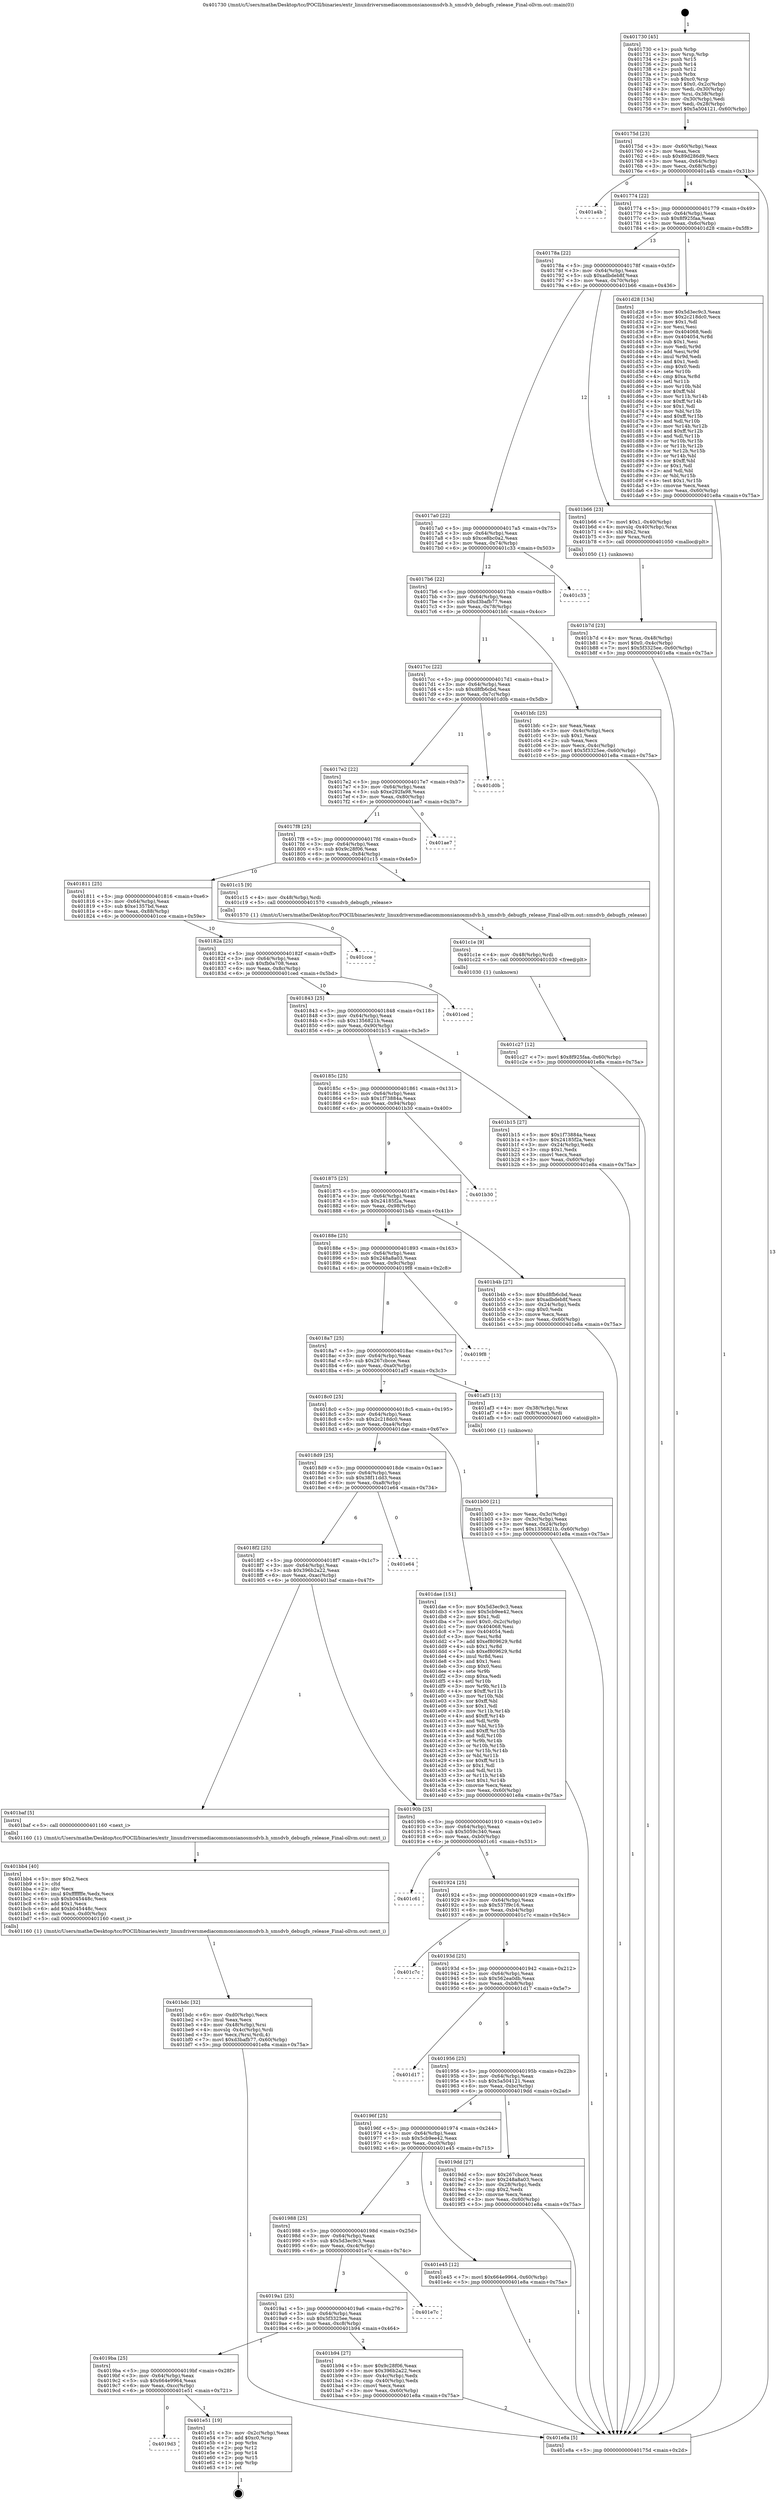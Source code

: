 digraph "0x401730" {
  label = "0x401730 (/mnt/c/Users/mathe/Desktop/tcc/POCII/binaries/extr_linuxdriversmediacommonsianosmsdvb.h_smsdvb_debugfs_release_Final-ollvm.out::main(0))"
  labelloc = "t"
  node[shape=record]

  Entry [label="",width=0.3,height=0.3,shape=circle,fillcolor=black,style=filled]
  "0x40175d" [label="{
     0x40175d [23]\l
     | [instrs]\l
     &nbsp;&nbsp;0x40175d \<+3\>: mov -0x60(%rbp),%eax\l
     &nbsp;&nbsp;0x401760 \<+2\>: mov %eax,%ecx\l
     &nbsp;&nbsp;0x401762 \<+6\>: sub $0x89d286d9,%ecx\l
     &nbsp;&nbsp;0x401768 \<+3\>: mov %eax,-0x64(%rbp)\l
     &nbsp;&nbsp;0x40176b \<+3\>: mov %ecx,-0x68(%rbp)\l
     &nbsp;&nbsp;0x40176e \<+6\>: je 0000000000401a4b \<main+0x31b\>\l
  }"]
  "0x401a4b" [label="{
     0x401a4b\l
  }", style=dashed]
  "0x401774" [label="{
     0x401774 [22]\l
     | [instrs]\l
     &nbsp;&nbsp;0x401774 \<+5\>: jmp 0000000000401779 \<main+0x49\>\l
     &nbsp;&nbsp;0x401779 \<+3\>: mov -0x64(%rbp),%eax\l
     &nbsp;&nbsp;0x40177c \<+5\>: sub $0x8f925faa,%eax\l
     &nbsp;&nbsp;0x401781 \<+3\>: mov %eax,-0x6c(%rbp)\l
     &nbsp;&nbsp;0x401784 \<+6\>: je 0000000000401d28 \<main+0x5f8\>\l
  }"]
  Exit [label="",width=0.3,height=0.3,shape=circle,fillcolor=black,style=filled,peripheries=2]
  "0x401d28" [label="{
     0x401d28 [134]\l
     | [instrs]\l
     &nbsp;&nbsp;0x401d28 \<+5\>: mov $0x5d3ec9c3,%eax\l
     &nbsp;&nbsp;0x401d2d \<+5\>: mov $0x2c218dc0,%ecx\l
     &nbsp;&nbsp;0x401d32 \<+2\>: mov $0x1,%dl\l
     &nbsp;&nbsp;0x401d34 \<+2\>: xor %esi,%esi\l
     &nbsp;&nbsp;0x401d36 \<+7\>: mov 0x404068,%edi\l
     &nbsp;&nbsp;0x401d3d \<+8\>: mov 0x404054,%r8d\l
     &nbsp;&nbsp;0x401d45 \<+3\>: sub $0x1,%esi\l
     &nbsp;&nbsp;0x401d48 \<+3\>: mov %edi,%r9d\l
     &nbsp;&nbsp;0x401d4b \<+3\>: add %esi,%r9d\l
     &nbsp;&nbsp;0x401d4e \<+4\>: imul %r9d,%edi\l
     &nbsp;&nbsp;0x401d52 \<+3\>: and $0x1,%edi\l
     &nbsp;&nbsp;0x401d55 \<+3\>: cmp $0x0,%edi\l
     &nbsp;&nbsp;0x401d58 \<+4\>: sete %r10b\l
     &nbsp;&nbsp;0x401d5c \<+4\>: cmp $0xa,%r8d\l
     &nbsp;&nbsp;0x401d60 \<+4\>: setl %r11b\l
     &nbsp;&nbsp;0x401d64 \<+3\>: mov %r10b,%bl\l
     &nbsp;&nbsp;0x401d67 \<+3\>: xor $0xff,%bl\l
     &nbsp;&nbsp;0x401d6a \<+3\>: mov %r11b,%r14b\l
     &nbsp;&nbsp;0x401d6d \<+4\>: xor $0xff,%r14b\l
     &nbsp;&nbsp;0x401d71 \<+3\>: xor $0x1,%dl\l
     &nbsp;&nbsp;0x401d74 \<+3\>: mov %bl,%r15b\l
     &nbsp;&nbsp;0x401d77 \<+4\>: and $0xff,%r15b\l
     &nbsp;&nbsp;0x401d7b \<+3\>: and %dl,%r10b\l
     &nbsp;&nbsp;0x401d7e \<+3\>: mov %r14b,%r12b\l
     &nbsp;&nbsp;0x401d81 \<+4\>: and $0xff,%r12b\l
     &nbsp;&nbsp;0x401d85 \<+3\>: and %dl,%r11b\l
     &nbsp;&nbsp;0x401d88 \<+3\>: or %r10b,%r15b\l
     &nbsp;&nbsp;0x401d8b \<+3\>: or %r11b,%r12b\l
     &nbsp;&nbsp;0x401d8e \<+3\>: xor %r12b,%r15b\l
     &nbsp;&nbsp;0x401d91 \<+3\>: or %r14b,%bl\l
     &nbsp;&nbsp;0x401d94 \<+3\>: xor $0xff,%bl\l
     &nbsp;&nbsp;0x401d97 \<+3\>: or $0x1,%dl\l
     &nbsp;&nbsp;0x401d9a \<+2\>: and %dl,%bl\l
     &nbsp;&nbsp;0x401d9c \<+3\>: or %bl,%r15b\l
     &nbsp;&nbsp;0x401d9f \<+4\>: test $0x1,%r15b\l
     &nbsp;&nbsp;0x401da3 \<+3\>: cmovne %ecx,%eax\l
     &nbsp;&nbsp;0x401da6 \<+3\>: mov %eax,-0x60(%rbp)\l
     &nbsp;&nbsp;0x401da9 \<+5\>: jmp 0000000000401e8a \<main+0x75a\>\l
  }"]
  "0x40178a" [label="{
     0x40178a [22]\l
     | [instrs]\l
     &nbsp;&nbsp;0x40178a \<+5\>: jmp 000000000040178f \<main+0x5f\>\l
     &nbsp;&nbsp;0x40178f \<+3\>: mov -0x64(%rbp),%eax\l
     &nbsp;&nbsp;0x401792 \<+5\>: sub $0xadbdeb8f,%eax\l
     &nbsp;&nbsp;0x401797 \<+3\>: mov %eax,-0x70(%rbp)\l
     &nbsp;&nbsp;0x40179a \<+6\>: je 0000000000401b66 \<main+0x436\>\l
  }"]
  "0x4019d3" [label="{
     0x4019d3\l
  }", style=dashed]
  "0x401b66" [label="{
     0x401b66 [23]\l
     | [instrs]\l
     &nbsp;&nbsp;0x401b66 \<+7\>: movl $0x1,-0x40(%rbp)\l
     &nbsp;&nbsp;0x401b6d \<+4\>: movslq -0x40(%rbp),%rax\l
     &nbsp;&nbsp;0x401b71 \<+4\>: shl $0x2,%rax\l
     &nbsp;&nbsp;0x401b75 \<+3\>: mov %rax,%rdi\l
     &nbsp;&nbsp;0x401b78 \<+5\>: call 0000000000401050 \<malloc@plt\>\l
     | [calls]\l
     &nbsp;&nbsp;0x401050 \{1\} (unknown)\l
  }"]
  "0x4017a0" [label="{
     0x4017a0 [22]\l
     | [instrs]\l
     &nbsp;&nbsp;0x4017a0 \<+5\>: jmp 00000000004017a5 \<main+0x75\>\l
     &nbsp;&nbsp;0x4017a5 \<+3\>: mov -0x64(%rbp),%eax\l
     &nbsp;&nbsp;0x4017a8 \<+5\>: sub $0xce8bc0a2,%eax\l
     &nbsp;&nbsp;0x4017ad \<+3\>: mov %eax,-0x74(%rbp)\l
     &nbsp;&nbsp;0x4017b0 \<+6\>: je 0000000000401c33 \<main+0x503\>\l
  }"]
  "0x401e51" [label="{
     0x401e51 [19]\l
     | [instrs]\l
     &nbsp;&nbsp;0x401e51 \<+3\>: mov -0x2c(%rbp),%eax\l
     &nbsp;&nbsp;0x401e54 \<+7\>: add $0xc0,%rsp\l
     &nbsp;&nbsp;0x401e5b \<+1\>: pop %rbx\l
     &nbsp;&nbsp;0x401e5c \<+2\>: pop %r12\l
     &nbsp;&nbsp;0x401e5e \<+2\>: pop %r14\l
     &nbsp;&nbsp;0x401e60 \<+2\>: pop %r15\l
     &nbsp;&nbsp;0x401e62 \<+1\>: pop %rbp\l
     &nbsp;&nbsp;0x401e63 \<+1\>: ret\l
  }"]
  "0x401c33" [label="{
     0x401c33\l
  }", style=dashed]
  "0x4017b6" [label="{
     0x4017b6 [22]\l
     | [instrs]\l
     &nbsp;&nbsp;0x4017b6 \<+5\>: jmp 00000000004017bb \<main+0x8b\>\l
     &nbsp;&nbsp;0x4017bb \<+3\>: mov -0x64(%rbp),%eax\l
     &nbsp;&nbsp;0x4017be \<+5\>: sub $0xd3bafb77,%eax\l
     &nbsp;&nbsp;0x4017c3 \<+3\>: mov %eax,-0x78(%rbp)\l
     &nbsp;&nbsp;0x4017c6 \<+6\>: je 0000000000401bfc \<main+0x4cc\>\l
  }"]
  "0x401c27" [label="{
     0x401c27 [12]\l
     | [instrs]\l
     &nbsp;&nbsp;0x401c27 \<+7\>: movl $0x8f925faa,-0x60(%rbp)\l
     &nbsp;&nbsp;0x401c2e \<+5\>: jmp 0000000000401e8a \<main+0x75a\>\l
  }"]
  "0x401bfc" [label="{
     0x401bfc [25]\l
     | [instrs]\l
     &nbsp;&nbsp;0x401bfc \<+2\>: xor %eax,%eax\l
     &nbsp;&nbsp;0x401bfe \<+3\>: mov -0x4c(%rbp),%ecx\l
     &nbsp;&nbsp;0x401c01 \<+3\>: sub $0x1,%eax\l
     &nbsp;&nbsp;0x401c04 \<+2\>: sub %eax,%ecx\l
     &nbsp;&nbsp;0x401c06 \<+3\>: mov %ecx,-0x4c(%rbp)\l
     &nbsp;&nbsp;0x401c09 \<+7\>: movl $0x5f3325ee,-0x60(%rbp)\l
     &nbsp;&nbsp;0x401c10 \<+5\>: jmp 0000000000401e8a \<main+0x75a\>\l
  }"]
  "0x4017cc" [label="{
     0x4017cc [22]\l
     | [instrs]\l
     &nbsp;&nbsp;0x4017cc \<+5\>: jmp 00000000004017d1 \<main+0xa1\>\l
     &nbsp;&nbsp;0x4017d1 \<+3\>: mov -0x64(%rbp),%eax\l
     &nbsp;&nbsp;0x4017d4 \<+5\>: sub $0xd8fb6cbd,%eax\l
     &nbsp;&nbsp;0x4017d9 \<+3\>: mov %eax,-0x7c(%rbp)\l
     &nbsp;&nbsp;0x4017dc \<+6\>: je 0000000000401d0b \<main+0x5db\>\l
  }"]
  "0x401c1e" [label="{
     0x401c1e [9]\l
     | [instrs]\l
     &nbsp;&nbsp;0x401c1e \<+4\>: mov -0x48(%rbp),%rdi\l
     &nbsp;&nbsp;0x401c22 \<+5\>: call 0000000000401030 \<free@plt\>\l
     | [calls]\l
     &nbsp;&nbsp;0x401030 \{1\} (unknown)\l
  }"]
  "0x401d0b" [label="{
     0x401d0b\l
  }", style=dashed]
  "0x4017e2" [label="{
     0x4017e2 [22]\l
     | [instrs]\l
     &nbsp;&nbsp;0x4017e2 \<+5\>: jmp 00000000004017e7 \<main+0xb7\>\l
     &nbsp;&nbsp;0x4017e7 \<+3\>: mov -0x64(%rbp),%eax\l
     &nbsp;&nbsp;0x4017ea \<+5\>: sub $0xe292fa98,%eax\l
     &nbsp;&nbsp;0x4017ef \<+3\>: mov %eax,-0x80(%rbp)\l
     &nbsp;&nbsp;0x4017f2 \<+6\>: je 0000000000401ae7 \<main+0x3b7\>\l
  }"]
  "0x401bdc" [label="{
     0x401bdc [32]\l
     | [instrs]\l
     &nbsp;&nbsp;0x401bdc \<+6\>: mov -0xd0(%rbp),%ecx\l
     &nbsp;&nbsp;0x401be2 \<+3\>: imul %eax,%ecx\l
     &nbsp;&nbsp;0x401be5 \<+4\>: mov -0x48(%rbp),%rsi\l
     &nbsp;&nbsp;0x401be9 \<+4\>: movslq -0x4c(%rbp),%rdi\l
     &nbsp;&nbsp;0x401bed \<+3\>: mov %ecx,(%rsi,%rdi,4)\l
     &nbsp;&nbsp;0x401bf0 \<+7\>: movl $0xd3bafb77,-0x60(%rbp)\l
     &nbsp;&nbsp;0x401bf7 \<+5\>: jmp 0000000000401e8a \<main+0x75a\>\l
  }"]
  "0x401ae7" [label="{
     0x401ae7\l
  }", style=dashed]
  "0x4017f8" [label="{
     0x4017f8 [25]\l
     | [instrs]\l
     &nbsp;&nbsp;0x4017f8 \<+5\>: jmp 00000000004017fd \<main+0xcd\>\l
     &nbsp;&nbsp;0x4017fd \<+3\>: mov -0x64(%rbp),%eax\l
     &nbsp;&nbsp;0x401800 \<+5\>: sub $0x9c28f06,%eax\l
     &nbsp;&nbsp;0x401805 \<+6\>: mov %eax,-0x84(%rbp)\l
     &nbsp;&nbsp;0x40180b \<+6\>: je 0000000000401c15 \<main+0x4e5\>\l
  }"]
  "0x401bb4" [label="{
     0x401bb4 [40]\l
     | [instrs]\l
     &nbsp;&nbsp;0x401bb4 \<+5\>: mov $0x2,%ecx\l
     &nbsp;&nbsp;0x401bb9 \<+1\>: cltd\l
     &nbsp;&nbsp;0x401bba \<+2\>: idiv %ecx\l
     &nbsp;&nbsp;0x401bbc \<+6\>: imul $0xfffffffe,%edx,%ecx\l
     &nbsp;&nbsp;0x401bc2 \<+6\>: sub $0xb045448c,%ecx\l
     &nbsp;&nbsp;0x401bc8 \<+3\>: add $0x1,%ecx\l
     &nbsp;&nbsp;0x401bcb \<+6\>: add $0xb045448c,%ecx\l
     &nbsp;&nbsp;0x401bd1 \<+6\>: mov %ecx,-0xd0(%rbp)\l
     &nbsp;&nbsp;0x401bd7 \<+5\>: call 0000000000401160 \<next_i\>\l
     | [calls]\l
     &nbsp;&nbsp;0x401160 \{1\} (/mnt/c/Users/mathe/Desktop/tcc/POCII/binaries/extr_linuxdriversmediacommonsianosmsdvb.h_smsdvb_debugfs_release_Final-ollvm.out::next_i)\l
  }"]
  "0x401c15" [label="{
     0x401c15 [9]\l
     | [instrs]\l
     &nbsp;&nbsp;0x401c15 \<+4\>: mov -0x48(%rbp),%rdi\l
     &nbsp;&nbsp;0x401c19 \<+5\>: call 0000000000401570 \<smsdvb_debugfs_release\>\l
     | [calls]\l
     &nbsp;&nbsp;0x401570 \{1\} (/mnt/c/Users/mathe/Desktop/tcc/POCII/binaries/extr_linuxdriversmediacommonsianosmsdvb.h_smsdvb_debugfs_release_Final-ollvm.out::smsdvb_debugfs_release)\l
  }"]
  "0x401811" [label="{
     0x401811 [25]\l
     | [instrs]\l
     &nbsp;&nbsp;0x401811 \<+5\>: jmp 0000000000401816 \<main+0xe6\>\l
     &nbsp;&nbsp;0x401816 \<+3\>: mov -0x64(%rbp),%eax\l
     &nbsp;&nbsp;0x401819 \<+5\>: sub $0xe1357bd,%eax\l
     &nbsp;&nbsp;0x40181e \<+6\>: mov %eax,-0x88(%rbp)\l
     &nbsp;&nbsp;0x401824 \<+6\>: je 0000000000401cce \<main+0x59e\>\l
  }"]
  "0x4019ba" [label="{
     0x4019ba [25]\l
     | [instrs]\l
     &nbsp;&nbsp;0x4019ba \<+5\>: jmp 00000000004019bf \<main+0x28f\>\l
     &nbsp;&nbsp;0x4019bf \<+3\>: mov -0x64(%rbp),%eax\l
     &nbsp;&nbsp;0x4019c2 \<+5\>: sub $0x664e9964,%eax\l
     &nbsp;&nbsp;0x4019c7 \<+6\>: mov %eax,-0xcc(%rbp)\l
     &nbsp;&nbsp;0x4019cd \<+6\>: je 0000000000401e51 \<main+0x721\>\l
  }"]
  "0x401cce" [label="{
     0x401cce\l
  }", style=dashed]
  "0x40182a" [label="{
     0x40182a [25]\l
     | [instrs]\l
     &nbsp;&nbsp;0x40182a \<+5\>: jmp 000000000040182f \<main+0xff\>\l
     &nbsp;&nbsp;0x40182f \<+3\>: mov -0x64(%rbp),%eax\l
     &nbsp;&nbsp;0x401832 \<+5\>: sub $0xfb0a708,%eax\l
     &nbsp;&nbsp;0x401837 \<+6\>: mov %eax,-0x8c(%rbp)\l
     &nbsp;&nbsp;0x40183d \<+6\>: je 0000000000401ced \<main+0x5bd\>\l
  }"]
  "0x401b94" [label="{
     0x401b94 [27]\l
     | [instrs]\l
     &nbsp;&nbsp;0x401b94 \<+5\>: mov $0x9c28f06,%eax\l
     &nbsp;&nbsp;0x401b99 \<+5\>: mov $0x396b2a22,%ecx\l
     &nbsp;&nbsp;0x401b9e \<+3\>: mov -0x4c(%rbp),%edx\l
     &nbsp;&nbsp;0x401ba1 \<+3\>: cmp -0x40(%rbp),%edx\l
     &nbsp;&nbsp;0x401ba4 \<+3\>: cmovl %ecx,%eax\l
     &nbsp;&nbsp;0x401ba7 \<+3\>: mov %eax,-0x60(%rbp)\l
     &nbsp;&nbsp;0x401baa \<+5\>: jmp 0000000000401e8a \<main+0x75a\>\l
  }"]
  "0x401ced" [label="{
     0x401ced\l
  }", style=dashed]
  "0x401843" [label="{
     0x401843 [25]\l
     | [instrs]\l
     &nbsp;&nbsp;0x401843 \<+5\>: jmp 0000000000401848 \<main+0x118\>\l
     &nbsp;&nbsp;0x401848 \<+3\>: mov -0x64(%rbp),%eax\l
     &nbsp;&nbsp;0x40184b \<+5\>: sub $0x1356821b,%eax\l
     &nbsp;&nbsp;0x401850 \<+6\>: mov %eax,-0x90(%rbp)\l
     &nbsp;&nbsp;0x401856 \<+6\>: je 0000000000401b15 \<main+0x3e5\>\l
  }"]
  "0x4019a1" [label="{
     0x4019a1 [25]\l
     | [instrs]\l
     &nbsp;&nbsp;0x4019a1 \<+5\>: jmp 00000000004019a6 \<main+0x276\>\l
     &nbsp;&nbsp;0x4019a6 \<+3\>: mov -0x64(%rbp),%eax\l
     &nbsp;&nbsp;0x4019a9 \<+5\>: sub $0x5f3325ee,%eax\l
     &nbsp;&nbsp;0x4019ae \<+6\>: mov %eax,-0xc8(%rbp)\l
     &nbsp;&nbsp;0x4019b4 \<+6\>: je 0000000000401b94 \<main+0x464\>\l
  }"]
  "0x401b15" [label="{
     0x401b15 [27]\l
     | [instrs]\l
     &nbsp;&nbsp;0x401b15 \<+5\>: mov $0x1f73884a,%eax\l
     &nbsp;&nbsp;0x401b1a \<+5\>: mov $0x24185f2a,%ecx\l
     &nbsp;&nbsp;0x401b1f \<+3\>: mov -0x24(%rbp),%edx\l
     &nbsp;&nbsp;0x401b22 \<+3\>: cmp $0x1,%edx\l
     &nbsp;&nbsp;0x401b25 \<+3\>: cmovl %ecx,%eax\l
     &nbsp;&nbsp;0x401b28 \<+3\>: mov %eax,-0x60(%rbp)\l
     &nbsp;&nbsp;0x401b2b \<+5\>: jmp 0000000000401e8a \<main+0x75a\>\l
  }"]
  "0x40185c" [label="{
     0x40185c [25]\l
     | [instrs]\l
     &nbsp;&nbsp;0x40185c \<+5\>: jmp 0000000000401861 \<main+0x131\>\l
     &nbsp;&nbsp;0x401861 \<+3\>: mov -0x64(%rbp),%eax\l
     &nbsp;&nbsp;0x401864 \<+5\>: sub $0x1f73884a,%eax\l
     &nbsp;&nbsp;0x401869 \<+6\>: mov %eax,-0x94(%rbp)\l
     &nbsp;&nbsp;0x40186f \<+6\>: je 0000000000401b30 \<main+0x400\>\l
  }"]
  "0x401e7c" [label="{
     0x401e7c\l
  }", style=dashed]
  "0x401b30" [label="{
     0x401b30\l
  }", style=dashed]
  "0x401875" [label="{
     0x401875 [25]\l
     | [instrs]\l
     &nbsp;&nbsp;0x401875 \<+5\>: jmp 000000000040187a \<main+0x14a\>\l
     &nbsp;&nbsp;0x40187a \<+3\>: mov -0x64(%rbp),%eax\l
     &nbsp;&nbsp;0x40187d \<+5\>: sub $0x24185f2a,%eax\l
     &nbsp;&nbsp;0x401882 \<+6\>: mov %eax,-0x98(%rbp)\l
     &nbsp;&nbsp;0x401888 \<+6\>: je 0000000000401b4b \<main+0x41b\>\l
  }"]
  "0x401988" [label="{
     0x401988 [25]\l
     | [instrs]\l
     &nbsp;&nbsp;0x401988 \<+5\>: jmp 000000000040198d \<main+0x25d\>\l
     &nbsp;&nbsp;0x40198d \<+3\>: mov -0x64(%rbp),%eax\l
     &nbsp;&nbsp;0x401990 \<+5\>: sub $0x5d3ec9c3,%eax\l
     &nbsp;&nbsp;0x401995 \<+6\>: mov %eax,-0xc4(%rbp)\l
     &nbsp;&nbsp;0x40199b \<+6\>: je 0000000000401e7c \<main+0x74c\>\l
  }"]
  "0x401b4b" [label="{
     0x401b4b [27]\l
     | [instrs]\l
     &nbsp;&nbsp;0x401b4b \<+5\>: mov $0xd8fb6cbd,%eax\l
     &nbsp;&nbsp;0x401b50 \<+5\>: mov $0xadbdeb8f,%ecx\l
     &nbsp;&nbsp;0x401b55 \<+3\>: mov -0x24(%rbp),%edx\l
     &nbsp;&nbsp;0x401b58 \<+3\>: cmp $0x0,%edx\l
     &nbsp;&nbsp;0x401b5b \<+3\>: cmove %ecx,%eax\l
     &nbsp;&nbsp;0x401b5e \<+3\>: mov %eax,-0x60(%rbp)\l
     &nbsp;&nbsp;0x401b61 \<+5\>: jmp 0000000000401e8a \<main+0x75a\>\l
  }"]
  "0x40188e" [label="{
     0x40188e [25]\l
     | [instrs]\l
     &nbsp;&nbsp;0x40188e \<+5\>: jmp 0000000000401893 \<main+0x163\>\l
     &nbsp;&nbsp;0x401893 \<+3\>: mov -0x64(%rbp),%eax\l
     &nbsp;&nbsp;0x401896 \<+5\>: sub $0x248a8a03,%eax\l
     &nbsp;&nbsp;0x40189b \<+6\>: mov %eax,-0x9c(%rbp)\l
     &nbsp;&nbsp;0x4018a1 \<+6\>: je 00000000004019f8 \<main+0x2c8\>\l
  }"]
  "0x401e45" [label="{
     0x401e45 [12]\l
     | [instrs]\l
     &nbsp;&nbsp;0x401e45 \<+7\>: movl $0x664e9964,-0x60(%rbp)\l
     &nbsp;&nbsp;0x401e4c \<+5\>: jmp 0000000000401e8a \<main+0x75a\>\l
  }"]
  "0x4019f8" [label="{
     0x4019f8\l
  }", style=dashed]
  "0x4018a7" [label="{
     0x4018a7 [25]\l
     | [instrs]\l
     &nbsp;&nbsp;0x4018a7 \<+5\>: jmp 00000000004018ac \<main+0x17c\>\l
     &nbsp;&nbsp;0x4018ac \<+3\>: mov -0x64(%rbp),%eax\l
     &nbsp;&nbsp;0x4018af \<+5\>: sub $0x267cbcce,%eax\l
     &nbsp;&nbsp;0x4018b4 \<+6\>: mov %eax,-0xa0(%rbp)\l
     &nbsp;&nbsp;0x4018ba \<+6\>: je 0000000000401af3 \<main+0x3c3\>\l
  }"]
  "0x401b7d" [label="{
     0x401b7d [23]\l
     | [instrs]\l
     &nbsp;&nbsp;0x401b7d \<+4\>: mov %rax,-0x48(%rbp)\l
     &nbsp;&nbsp;0x401b81 \<+7\>: movl $0x0,-0x4c(%rbp)\l
     &nbsp;&nbsp;0x401b88 \<+7\>: movl $0x5f3325ee,-0x60(%rbp)\l
     &nbsp;&nbsp;0x401b8f \<+5\>: jmp 0000000000401e8a \<main+0x75a\>\l
  }"]
  "0x401af3" [label="{
     0x401af3 [13]\l
     | [instrs]\l
     &nbsp;&nbsp;0x401af3 \<+4\>: mov -0x38(%rbp),%rax\l
     &nbsp;&nbsp;0x401af7 \<+4\>: mov 0x8(%rax),%rdi\l
     &nbsp;&nbsp;0x401afb \<+5\>: call 0000000000401060 \<atoi@plt\>\l
     | [calls]\l
     &nbsp;&nbsp;0x401060 \{1\} (unknown)\l
  }"]
  "0x4018c0" [label="{
     0x4018c0 [25]\l
     | [instrs]\l
     &nbsp;&nbsp;0x4018c0 \<+5\>: jmp 00000000004018c5 \<main+0x195\>\l
     &nbsp;&nbsp;0x4018c5 \<+3\>: mov -0x64(%rbp),%eax\l
     &nbsp;&nbsp;0x4018c8 \<+5\>: sub $0x2c218dc0,%eax\l
     &nbsp;&nbsp;0x4018cd \<+6\>: mov %eax,-0xa4(%rbp)\l
     &nbsp;&nbsp;0x4018d3 \<+6\>: je 0000000000401dae \<main+0x67e\>\l
  }"]
  "0x401b00" [label="{
     0x401b00 [21]\l
     | [instrs]\l
     &nbsp;&nbsp;0x401b00 \<+3\>: mov %eax,-0x3c(%rbp)\l
     &nbsp;&nbsp;0x401b03 \<+3\>: mov -0x3c(%rbp),%eax\l
     &nbsp;&nbsp;0x401b06 \<+3\>: mov %eax,-0x24(%rbp)\l
     &nbsp;&nbsp;0x401b09 \<+7\>: movl $0x1356821b,-0x60(%rbp)\l
     &nbsp;&nbsp;0x401b10 \<+5\>: jmp 0000000000401e8a \<main+0x75a\>\l
  }"]
  "0x401dae" [label="{
     0x401dae [151]\l
     | [instrs]\l
     &nbsp;&nbsp;0x401dae \<+5\>: mov $0x5d3ec9c3,%eax\l
     &nbsp;&nbsp;0x401db3 \<+5\>: mov $0x5cb9ee42,%ecx\l
     &nbsp;&nbsp;0x401db8 \<+2\>: mov $0x1,%dl\l
     &nbsp;&nbsp;0x401dba \<+7\>: movl $0x0,-0x2c(%rbp)\l
     &nbsp;&nbsp;0x401dc1 \<+7\>: mov 0x404068,%esi\l
     &nbsp;&nbsp;0x401dc8 \<+7\>: mov 0x404054,%edi\l
     &nbsp;&nbsp;0x401dcf \<+3\>: mov %esi,%r8d\l
     &nbsp;&nbsp;0x401dd2 \<+7\>: add $0xef809629,%r8d\l
     &nbsp;&nbsp;0x401dd9 \<+4\>: sub $0x1,%r8d\l
     &nbsp;&nbsp;0x401ddd \<+7\>: sub $0xef809629,%r8d\l
     &nbsp;&nbsp;0x401de4 \<+4\>: imul %r8d,%esi\l
     &nbsp;&nbsp;0x401de8 \<+3\>: and $0x1,%esi\l
     &nbsp;&nbsp;0x401deb \<+3\>: cmp $0x0,%esi\l
     &nbsp;&nbsp;0x401dee \<+4\>: sete %r9b\l
     &nbsp;&nbsp;0x401df2 \<+3\>: cmp $0xa,%edi\l
     &nbsp;&nbsp;0x401df5 \<+4\>: setl %r10b\l
     &nbsp;&nbsp;0x401df9 \<+3\>: mov %r9b,%r11b\l
     &nbsp;&nbsp;0x401dfc \<+4\>: xor $0xff,%r11b\l
     &nbsp;&nbsp;0x401e00 \<+3\>: mov %r10b,%bl\l
     &nbsp;&nbsp;0x401e03 \<+3\>: xor $0xff,%bl\l
     &nbsp;&nbsp;0x401e06 \<+3\>: xor $0x1,%dl\l
     &nbsp;&nbsp;0x401e09 \<+3\>: mov %r11b,%r14b\l
     &nbsp;&nbsp;0x401e0c \<+4\>: and $0xff,%r14b\l
     &nbsp;&nbsp;0x401e10 \<+3\>: and %dl,%r9b\l
     &nbsp;&nbsp;0x401e13 \<+3\>: mov %bl,%r15b\l
     &nbsp;&nbsp;0x401e16 \<+4\>: and $0xff,%r15b\l
     &nbsp;&nbsp;0x401e1a \<+3\>: and %dl,%r10b\l
     &nbsp;&nbsp;0x401e1d \<+3\>: or %r9b,%r14b\l
     &nbsp;&nbsp;0x401e20 \<+3\>: or %r10b,%r15b\l
     &nbsp;&nbsp;0x401e23 \<+3\>: xor %r15b,%r14b\l
     &nbsp;&nbsp;0x401e26 \<+3\>: or %bl,%r11b\l
     &nbsp;&nbsp;0x401e29 \<+4\>: xor $0xff,%r11b\l
     &nbsp;&nbsp;0x401e2d \<+3\>: or $0x1,%dl\l
     &nbsp;&nbsp;0x401e30 \<+3\>: and %dl,%r11b\l
     &nbsp;&nbsp;0x401e33 \<+3\>: or %r11b,%r14b\l
     &nbsp;&nbsp;0x401e36 \<+4\>: test $0x1,%r14b\l
     &nbsp;&nbsp;0x401e3a \<+3\>: cmovne %ecx,%eax\l
     &nbsp;&nbsp;0x401e3d \<+3\>: mov %eax,-0x60(%rbp)\l
     &nbsp;&nbsp;0x401e40 \<+5\>: jmp 0000000000401e8a \<main+0x75a\>\l
  }"]
  "0x4018d9" [label="{
     0x4018d9 [25]\l
     | [instrs]\l
     &nbsp;&nbsp;0x4018d9 \<+5\>: jmp 00000000004018de \<main+0x1ae\>\l
     &nbsp;&nbsp;0x4018de \<+3\>: mov -0x64(%rbp),%eax\l
     &nbsp;&nbsp;0x4018e1 \<+5\>: sub $0x38f11dd3,%eax\l
     &nbsp;&nbsp;0x4018e6 \<+6\>: mov %eax,-0xa8(%rbp)\l
     &nbsp;&nbsp;0x4018ec \<+6\>: je 0000000000401e64 \<main+0x734\>\l
  }"]
  "0x401730" [label="{
     0x401730 [45]\l
     | [instrs]\l
     &nbsp;&nbsp;0x401730 \<+1\>: push %rbp\l
     &nbsp;&nbsp;0x401731 \<+3\>: mov %rsp,%rbp\l
     &nbsp;&nbsp;0x401734 \<+2\>: push %r15\l
     &nbsp;&nbsp;0x401736 \<+2\>: push %r14\l
     &nbsp;&nbsp;0x401738 \<+2\>: push %r12\l
     &nbsp;&nbsp;0x40173a \<+1\>: push %rbx\l
     &nbsp;&nbsp;0x40173b \<+7\>: sub $0xc0,%rsp\l
     &nbsp;&nbsp;0x401742 \<+7\>: movl $0x0,-0x2c(%rbp)\l
     &nbsp;&nbsp;0x401749 \<+3\>: mov %edi,-0x30(%rbp)\l
     &nbsp;&nbsp;0x40174c \<+4\>: mov %rsi,-0x38(%rbp)\l
     &nbsp;&nbsp;0x401750 \<+3\>: mov -0x30(%rbp),%edi\l
     &nbsp;&nbsp;0x401753 \<+3\>: mov %edi,-0x28(%rbp)\l
     &nbsp;&nbsp;0x401756 \<+7\>: movl $0x5a504121,-0x60(%rbp)\l
  }"]
  "0x401e64" [label="{
     0x401e64\l
  }", style=dashed]
  "0x4018f2" [label="{
     0x4018f2 [25]\l
     | [instrs]\l
     &nbsp;&nbsp;0x4018f2 \<+5\>: jmp 00000000004018f7 \<main+0x1c7\>\l
     &nbsp;&nbsp;0x4018f7 \<+3\>: mov -0x64(%rbp),%eax\l
     &nbsp;&nbsp;0x4018fa \<+5\>: sub $0x396b2a22,%eax\l
     &nbsp;&nbsp;0x4018ff \<+6\>: mov %eax,-0xac(%rbp)\l
     &nbsp;&nbsp;0x401905 \<+6\>: je 0000000000401baf \<main+0x47f\>\l
  }"]
  "0x401e8a" [label="{
     0x401e8a [5]\l
     | [instrs]\l
     &nbsp;&nbsp;0x401e8a \<+5\>: jmp 000000000040175d \<main+0x2d\>\l
  }"]
  "0x401baf" [label="{
     0x401baf [5]\l
     | [instrs]\l
     &nbsp;&nbsp;0x401baf \<+5\>: call 0000000000401160 \<next_i\>\l
     | [calls]\l
     &nbsp;&nbsp;0x401160 \{1\} (/mnt/c/Users/mathe/Desktop/tcc/POCII/binaries/extr_linuxdriversmediacommonsianosmsdvb.h_smsdvb_debugfs_release_Final-ollvm.out::next_i)\l
  }"]
  "0x40190b" [label="{
     0x40190b [25]\l
     | [instrs]\l
     &nbsp;&nbsp;0x40190b \<+5\>: jmp 0000000000401910 \<main+0x1e0\>\l
     &nbsp;&nbsp;0x401910 \<+3\>: mov -0x64(%rbp),%eax\l
     &nbsp;&nbsp;0x401913 \<+5\>: sub $0x5059c340,%eax\l
     &nbsp;&nbsp;0x401918 \<+6\>: mov %eax,-0xb0(%rbp)\l
     &nbsp;&nbsp;0x40191e \<+6\>: je 0000000000401c61 \<main+0x531\>\l
  }"]
  "0x40196f" [label="{
     0x40196f [25]\l
     | [instrs]\l
     &nbsp;&nbsp;0x40196f \<+5\>: jmp 0000000000401974 \<main+0x244\>\l
     &nbsp;&nbsp;0x401974 \<+3\>: mov -0x64(%rbp),%eax\l
     &nbsp;&nbsp;0x401977 \<+5\>: sub $0x5cb9ee42,%eax\l
     &nbsp;&nbsp;0x40197c \<+6\>: mov %eax,-0xc0(%rbp)\l
     &nbsp;&nbsp;0x401982 \<+6\>: je 0000000000401e45 \<main+0x715\>\l
  }"]
  "0x401c61" [label="{
     0x401c61\l
  }", style=dashed]
  "0x401924" [label="{
     0x401924 [25]\l
     | [instrs]\l
     &nbsp;&nbsp;0x401924 \<+5\>: jmp 0000000000401929 \<main+0x1f9\>\l
     &nbsp;&nbsp;0x401929 \<+3\>: mov -0x64(%rbp),%eax\l
     &nbsp;&nbsp;0x40192c \<+5\>: sub $0x537f9c16,%eax\l
     &nbsp;&nbsp;0x401931 \<+6\>: mov %eax,-0xb4(%rbp)\l
     &nbsp;&nbsp;0x401937 \<+6\>: je 0000000000401c7c \<main+0x54c\>\l
  }"]
  "0x4019dd" [label="{
     0x4019dd [27]\l
     | [instrs]\l
     &nbsp;&nbsp;0x4019dd \<+5\>: mov $0x267cbcce,%eax\l
     &nbsp;&nbsp;0x4019e2 \<+5\>: mov $0x248a8a03,%ecx\l
     &nbsp;&nbsp;0x4019e7 \<+3\>: mov -0x28(%rbp),%edx\l
     &nbsp;&nbsp;0x4019ea \<+3\>: cmp $0x2,%edx\l
     &nbsp;&nbsp;0x4019ed \<+3\>: cmovne %ecx,%eax\l
     &nbsp;&nbsp;0x4019f0 \<+3\>: mov %eax,-0x60(%rbp)\l
     &nbsp;&nbsp;0x4019f3 \<+5\>: jmp 0000000000401e8a \<main+0x75a\>\l
  }"]
  "0x401c7c" [label="{
     0x401c7c\l
  }", style=dashed]
  "0x40193d" [label="{
     0x40193d [25]\l
     | [instrs]\l
     &nbsp;&nbsp;0x40193d \<+5\>: jmp 0000000000401942 \<main+0x212\>\l
     &nbsp;&nbsp;0x401942 \<+3\>: mov -0x64(%rbp),%eax\l
     &nbsp;&nbsp;0x401945 \<+5\>: sub $0x562ea0db,%eax\l
     &nbsp;&nbsp;0x40194a \<+6\>: mov %eax,-0xb8(%rbp)\l
     &nbsp;&nbsp;0x401950 \<+6\>: je 0000000000401d17 \<main+0x5e7\>\l
  }"]
  "0x401956" [label="{
     0x401956 [25]\l
     | [instrs]\l
     &nbsp;&nbsp;0x401956 \<+5\>: jmp 000000000040195b \<main+0x22b\>\l
     &nbsp;&nbsp;0x40195b \<+3\>: mov -0x64(%rbp),%eax\l
     &nbsp;&nbsp;0x40195e \<+5\>: sub $0x5a504121,%eax\l
     &nbsp;&nbsp;0x401963 \<+6\>: mov %eax,-0xbc(%rbp)\l
     &nbsp;&nbsp;0x401969 \<+6\>: je 00000000004019dd \<main+0x2ad\>\l
  }"]
  "0x401d17" [label="{
     0x401d17\l
  }", style=dashed]
  Entry -> "0x401730" [label=" 1"]
  "0x40175d" -> "0x401a4b" [label=" 0"]
  "0x40175d" -> "0x401774" [label=" 14"]
  "0x401e51" -> Exit [label=" 1"]
  "0x401774" -> "0x401d28" [label=" 1"]
  "0x401774" -> "0x40178a" [label=" 13"]
  "0x4019ba" -> "0x4019d3" [label=" 0"]
  "0x40178a" -> "0x401b66" [label=" 1"]
  "0x40178a" -> "0x4017a0" [label=" 12"]
  "0x4019ba" -> "0x401e51" [label=" 1"]
  "0x4017a0" -> "0x401c33" [label=" 0"]
  "0x4017a0" -> "0x4017b6" [label=" 12"]
  "0x401e45" -> "0x401e8a" [label=" 1"]
  "0x4017b6" -> "0x401bfc" [label=" 1"]
  "0x4017b6" -> "0x4017cc" [label=" 11"]
  "0x401dae" -> "0x401e8a" [label=" 1"]
  "0x4017cc" -> "0x401d0b" [label=" 0"]
  "0x4017cc" -> "0x4017e2" [label=" 11"]
  "0x401d28" -> "0x401e8a" [label=" 1"]
  "0x4017e2" -> "0x401ae7" [label=" 0"]
  "0x4017e2" -> "0x4017f8" [label=" 11"]
  "0x401c27" -> "0x401e8a" [label=" 1"]
  "0x4017f8" -> "0x401c15" [label=" 1"]
  "0x4017f8" -> "0x401811" [label=" 10"]
  "0x401c1e" -> "0x401c27" [label=" 1"]
  "0x401811" -> "0x401cce" [label=" 0"]
  "0x401811" -> "0x40182a" [label=" 10"]
  "0x401c15" -> "0x401c1e" [label=" 1"]
  "0x40182a" -> "0x401ced" [label=" 0"]
  "0x40182a" -> "0x401843" [label=" 10"]
  "0x401bfc" -> "0x401e8a" [label=" 1"]
  "0x401843" -> "0x401b15" [label=" 1"]
  "0x401843" -> "0x40185c" [label=" 9"]
  "0x401bb4" -> "0x401bdc" [label=" 1"]
  "0x40185c" -> "0x401b30" [label=" 0"]
  "0x40185c" -> "0x401875" [label=" 9"]
  "0x401baf" -> "0x401bb4" [label=" 1"]
  "0x401875" -> "0x401b4b" [label=" 1"]
  "0x401875" -> "0x40188e" [label=" 8"]
  "0x4019a1" -> "0x4019ba" [label=" 1"]
  "0x40188e" -> "0x4019f8" [label=" 0"]
  "0x40188e" -> "0x4018a7" [label=" 8"]
  "0x4019a1" -> "0x401b94" [label=" 2"]
  "0x4018a7" -> "0x401af3" [label=" 1"]
  "0x4018a7" -> "0x4018c0" [label=" 7"]
  "0x401988" -> "0x4019a1" [label=" 3"]
  "0x4018c0" -> "0x401dae" [label=" 1"]
  "0x4018c0" -> "0x4018d9" [label=" 6"]
  "0x401988" -> "0x401e7c" [label=" 0"]
  "0x4018d9" -> "0x401e64" [label=" 0"]
  "0x4018d9" -> "0x4018f2" [label=" 6"]
  "0x401b94" -> "0x401e8a" [label=" 2"]
  "0x4018f2" -> "0x401baf" [label=" 1"]
  "0x4018f2" -> "0x40190b" [label=" 5"]
  "0x40196f" -> "0x401988" [label=" 3"]
  "0x40190b" -> "0x401c61" [label=" 0"]
  "0x40190b" -> "0x401924" [label=" 5"]
  "0x40196f" -> "0x401e45" [label=" 1"]
  "0x401924" -> "0x401c7c" [label=" 0"]
  "0x401924" -> "0x40193d" [label=" 5"]
  "0x401bdc" -> "0x401e8a" [label=" 1"]
  "0x40193d" -> "0x401d17" [label=" 0"]
  "0x40193d" -> "0x401956" [label=" 5"]
  "0x401b7d" -> "0x401e8a" [label=" 1"]
  "0x401956" -> "0x4019dd" [label=" 1"]
  "0x401956" -> "0x40196f" [label=" 4"]
  "0x4019dd" -> "0x401e8a" [label=" 1"]
  "0x401730" -> "0x40175d" [label=" 1"]
  "0x401e8a" -> "0x40175d" [label=" 13"]
  "0x401af3" -> "0x401b00" [label=" 1"]
  "0x401b00" -> "0x401e8a" [label=" 1"]
  "0x401b15" -> "0x401e8a" [label=" 1"]
  "0x401b4b" -> "0x401e8a" [label=" 1"]
  "0x401b66" -> "0x401b7d" [label=" 1"]
}
